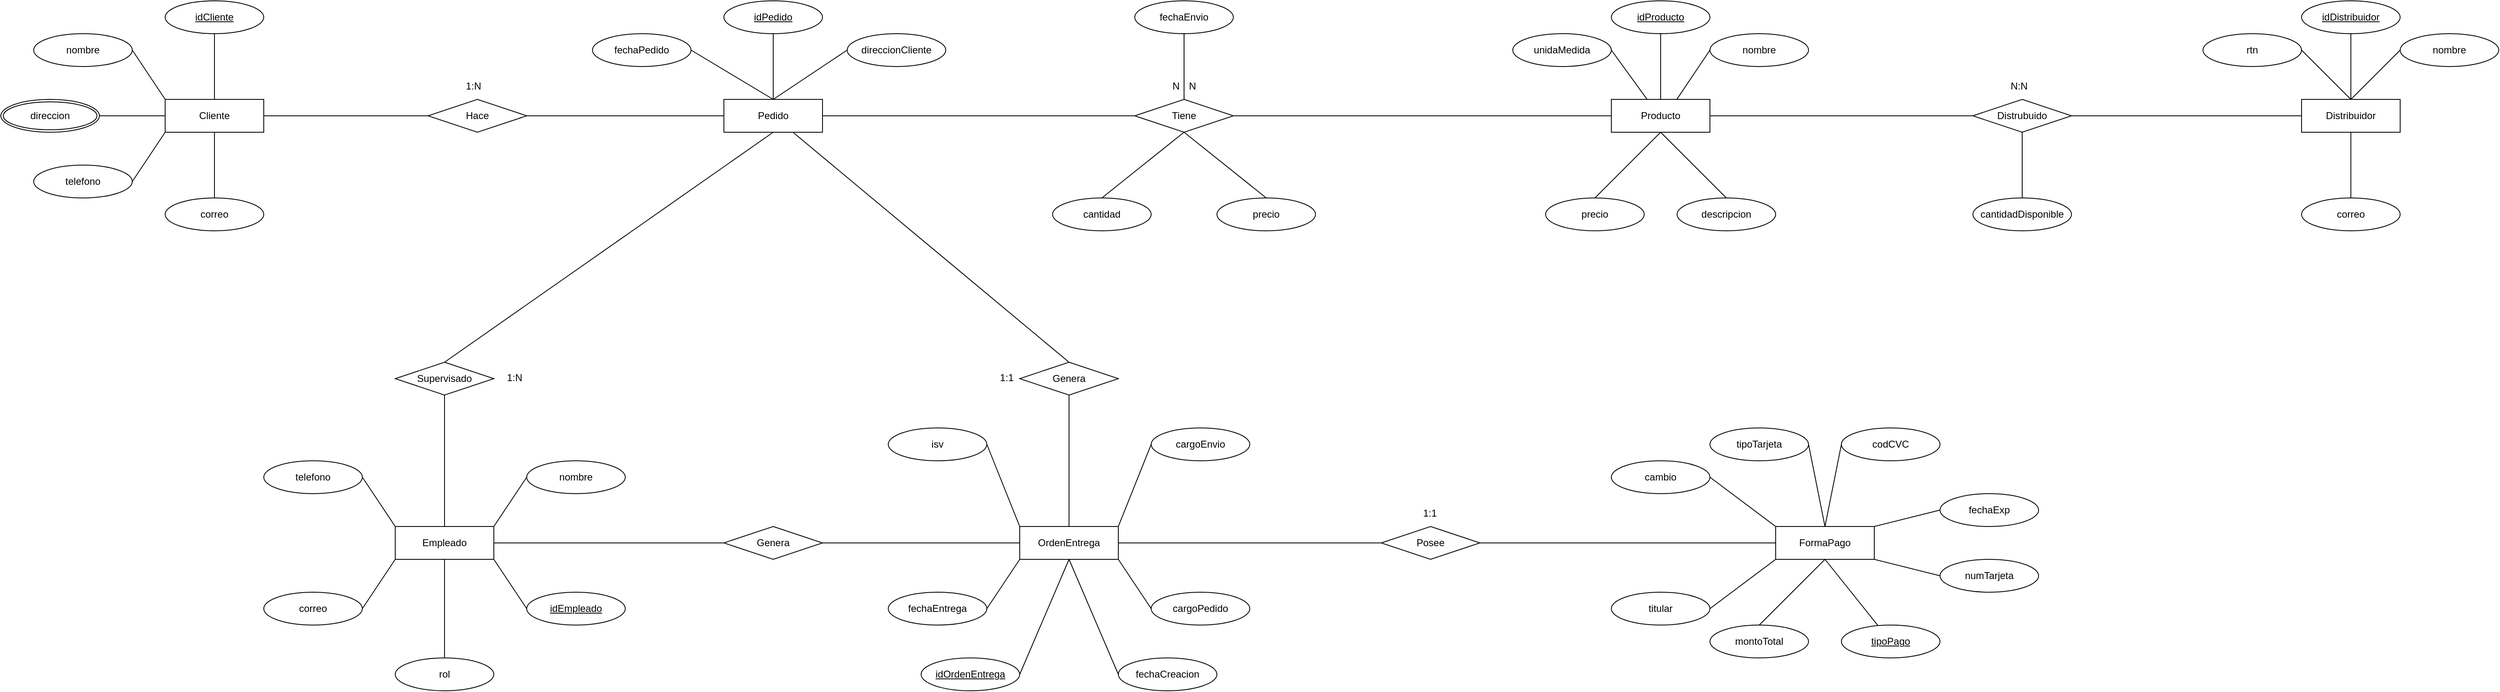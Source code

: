 <mxfile version="13.9.5" type="device"><diagram id="cCk7_auXHU_CZTxWtfFX" name="Page-1"><mxGraphModel dx="2216" dy="1000" grid="1" gridSize="10" guides="1" tooltips="1" connect="1" arrows="1" fold="1" page="1" pageScale="1" pageWidth="1600" pageHeight="900" math="0" shadow="0"><root><mxCell id="0"/><mxCell id="1" parent="0"/><mxCell id="Xc1ay_7yRxXx6vF0XpAz-1" value="Cliente" style="whiteSpace=wrap;html=1;align=center;" parent="1" vertex="1"><mxGeometry x="280" y="160" width="120" height="40" as="geometry"/></mxCell><mxCell id="Xc1ay_7yRxXx6vF0XpAz-2" value="nombre" style="ellipse;whiteSpace=wrap;html=1;align=center;" parent="1" vertex="1"><mxGeometry x="120" y="80" width="120" height="40" as="geometry"/></mxCell><mxCell id="Xc1ay_7yRxXx6vF0XpAz-3" value="idCliente" style="ellipse;whiteSpace=wrap;html=1;align=center;fontStyle=4;" parent="1" vertex="1"><mxGeometry x="280" y="40" width="120" height="40" as="geometry"/></mxCell><mxCell id="Xc1ay_7yRxXx6vF0XpAz-5" value="telefono" style="ellipse;whiteSpace=wrap;html=1;align=center;" parent="1" vertex="1"><mxGeometry x="120" y="240" width="120" height="40" as="geometry"/></mxCell><mxCell id="Xc1ay_7yRxXx6vF0XpAz-6" value="&lt;div&gt;correo&lt;/div&gt;" style="ellipse;whiteSpace=wrap;html=1;align=center;" parent="1" vertex="1"><mxGeometry x="280" y="280" width="120" height="40" as="geometry"/></mxCell><mxCell id="Xc1ay_7yRxXx6vF0XpAz-7" value="" style="endArrow=none;html=1;rounded=0;entryX=0.5;entryY=1;entryDx=0;entryDy=0;curved=1;" parent="1" source="Xc1ay_7yRxXx6vF0XpAz-1" target="Xc1ay_7yRxXx6vF0XpAz-3" edge="1"><mxGeometry relative="1" as="geometry"><mxPoint x="340" y="159" as="sourcePoint"/><mxPoint x="334" y="82" as="targetPoint"/></mxGeometry></mxCell><mxCell id="Xc1ay_7yRxXx6vF0XpAz-9" value="" style="endArrow=none;html=1;rounded=0;entryX=0;entryY=1;entryDx=0;entryDy=0;exitX=1;exitY=0.5;exitDx=0;exitDy=0;curved=1;" parent="1" source="Xc1ay_7yRxXx6vF0XpAz-5" target="Xc1ay_7yRxXx6vF0XpAz-1" edge="1"><mxGeometry relative="1" as="geometry"><mxPoint x="240" y="260" as="sourcePoint"/><mxPoint x="400" y="260" as="targetPoint"/></mxGeometry></mxCell><mxCell id="Xc1ay_7yRxXx6vF0XpAz-10" value="" style="endArrow=none;html=1;rounded=0;curved=1;" parent="1" source="Xc1ay_7yRxXx6vF0XpAz-1" target="Xc1ay_7yRxXx6vF0XpAz-6" edge="1"><mxGeometry relative="1" as="geometry"><mxPoint x="340" y="200" as="sourcePoint"/><mxPoint x="500" y="200" as="targetPoint"/></mxGeometry></mxCell><mxCell id="Xc1ay_7yRxXx6vF0XpAz-11" value="" style="endArrow=none;html=1;rounded=0;entryX=0;entryY=0;entryDx=0;entryDy=0;exitX=1;exitY=0.5;exitDx=0;exitDy=0;curved=1;" parent="1" source="Xc1ay_7yRxXx6vF0XpAz-2" target="Xc1ay_7yRxXx6vF0XpAz-1" edge="1"><mxGeometry relative="1" as="geometry"><mxPoint x="240" y="110" as="sourcePoint"/><mxPoint x="400" y="100" as="targetPoint"/></mxGeometry></mxCell><mxCell id="Xc1ay_7yRxXx6vF0XpAz-12" value="" style="endArrow=none;html=1;rounded=0;entryX=0;entryY=0.5;entryDx=0;entryDy=0;curved=1;" parent="1" target="Xc1ay_7yRxXx6vF0XpAz-1" edge="1"><mxGeometry relative="1" as="geometry"><mxPoint x="200" y="180" as="sourcePoint"/><mxPoint x="360" y="180" as="targetPoint"/></mxGeometry></mxCell><mxCell id="Xc1ay_7yRxXx6vF0XpAz-13" value="" style="endArrow=none;html=1;rounded=0;curved=1;" parent="1" source="Xc1ay_7yRxXx6vF0XpAz-1" target="Xc1ay_7yRxXx6vF0XpAz-14" edge="1"><mxGeometry relative="1" as="geometry"><mxPoint x="410" y="180" as="sourcePoint"/><mxPoint x="570" y="180" as="targetPoint"/></mxGeometry></mxCell><mxCell id="Xc1ay_7yRxXx6vF0XpAz-14" value="Hace" style="shape=rhombus;perimeter=rhombusPerimeter;whiteSpace=wrap;html=1;align=center;" parent="1" vertex="1"><mxGeometry x="600" y="160" width="120" height="40" as="geometry"/></mxCell><mxCell id="Xc1ay_7yRxXx6vF0XpAz-16" value="" style="endArrow=none;html=1;rounded=0;curved=1;" parent="1" source="Xc1ay_7yRxXx6vF0XpAz-14" target="Xc1ay_7yRxXx6vF0XpAz-17" edge="1"><mxGeometry relative="1" as="geometry"><mxPoint x="750" y="180" as="sourcePoint"/><mxPoint x="910" y="180" as="targetPoint"/></mxGeometry></mxCell><mxCell id="Xc1ay_7yRxXx6vF0XpAz-17" value="Pedido" style="whiteSpace=wrap;html=1;align=center;" parent="1" vertex="1"><mxGeometry x="960" y="160" width="120" height="40" as="geometry"/></mxCell><mxCell id="Xc1ay_7yRxXx6vF0XpAz-18" value="1:N" style="text;strokeColor=none;fillColor=none;spacingLeft=4;spacingRight=4;overflow=hidden;rotatable=0;points=[[0,0.5],[1,0.5]];portConstraint=eastwest;fontSize=12;" parent="1" vertex="1"><mxGeometry x="640" y="130" width="40" height="30" as="geometry"/></mxCell><mxCell id="Xc1ay_7yRxXx6vF0XpAz-19" value="idPedido" style="ellipse;whiteSpace=wrap;html=1;align=center;fontStyle=4;" parent="1" vertex="1"><mxGeometry x="960" y="40" width="120" height="40" as="geometry"/></mxCell><mxCell id="Xc1ay_7yRxXx6vF0XpAz-20" value="direccionCliente" style="ellipse;whiteSpace=wrap;html=1;align=center;" parent="1" vertex="1"><mxGeometry x="1110" y="80" width="120" height="40" as="geometry"/></mxCell><mxCell id="Xc1ay_7yRxXx6vF0XpAz-21" value="fechaPedido" style="ellipse;whiteSpace=wrap;html=1;align=center;" parent="1" vertex="1"><mxGeometry x="800" y="80" width="120" height="40" as="geometry"/></mxCell><mxCell id="Xc1ay_7yRxXx6vF0XpAz-22" value="direccion" style="ellipse;shape=doubleEllipse;margin=3;whiteSpace=wrap;html=1;align=center;" parent="1" vertex="1"><mxGeometry x="80" y="160" width="120" height="40" as="geometry"/></mxCell><mxCell id="Xc1ay_7yRxXx6vF0XpAz-23" value="" style="endArrow=none;html=1;rounded=0;curved=1;" parent="1" source="Xc1ay_7yRxXx6vF0XpAz-17" target="Xc1ay_7yRxXx6vF0XpAz-19" edge="1"><mxGeometry relative="1" as="geometry"><mxPoint x="860" y="80" as="sourcePoint"/><mxPoint x="1020" y="80" as="targetPoint"/></mxGeometry></mxCell><mxCell id="Xc1ay_7yRxXx6vF0XpAz-24" value="" style="endArrow=none;html=1;rounded=0;exitX=1;exitY=0.5;exitDx=0;exitDy=0;entryX=0.5;entryY=0;entryDx=0;entryDy=0;curved=1;" parent="1" source="Xc1ay_7yRxXx6vF0XpAz-21" target="Xc1ay_7yRxXx6vF0XpAz-17" edge="1"><mxGeometry relative="1" as="geometry"><mxPoint x="860" y="200" as="sourcePoint"/><mxPoint x="1020" y="200" as="targetPoint"/></mxGeometry></mxCell><mxCell id="Xc1ay_7yRxXx6vF0XpAz-25" value="" style="endArrow=none;html=1;rounded=0;entryX=0;entryY=0.5;entryDx=0;entryDy=0;exitX=0.5;exitY=0;exitDx=0;exitDy=0;curved=1;" parent="1" source="Xc1ay_7yRxXx6vF0XpAz-17" target="Xc1ay_7yRxXx6vF0XpAz-20" edge="1"><mxGeometry relative="1" as="geometry"><mxPoint x="1020" y="200" as="sourcePoint"/><mxPoint x="1180" y="200" as="targetPoint"/></mxGeometry></mxCell><mxCell id="Xc1ay_7yRxXx6vF0XpAz-26" value="" style="endArrow=none;html=1;rounded=0;entryX=0;entryY=0.5;entryDx=0;entryDy=0;curved=1;" parent="1" source="Xc1ay_7yRxXx6vF0XpAz-17" target="Xc1ay_7yRxXx6vF0XpAz-27" edge="1"><mxGeometry relative="1" as="geometry"><mxPoint x="1000" y="180" as="sourcePoint"/><mxPoint x="1160" y="180" as="targetPoint"/></mxGeometry></mxCell><mxCell id="Xc1ay_7yRxXx6vF0XpAz-27" value="Tiene" style="shape=rhombus;perimeter=rhombusPerimeter;whiteSpace=wrap;html=1;align=center;" parent="1" vertex="1"><mxGeometry x="1460" y="160" width="120" height="40" as="geometry"/></mxCell><mxCell id="Xc1ay_7yRxXx6vF0XpAz-28" value="N" style="text;strokeColor=none;fillColor=none;spacingLeft=4;spacingRight=4;overflow=hidden;rotatable=0;points=[[0,0.5],[1,0.5]];portConstraint=eastwest;fontSize=12;" parent="1" vertex="1"><mxGeometry x="1520" y="130" width="40" height="30" as="geometry"/></mxCell><mxCell id="Xc1ay_7yRxXx6vF0XpAz-29" value="" style="endArrow=none;html=1;rounded=0;curved=1;" parent="1" source="Xc1ay_7yRxXx6vF0XpAz-27" target="Xc1ay_7yRxXx6vF0XpAz-32" edge="1"><mxGeometry relative="1" as="geometry"><mxPoint x="1570" y="210" as="sourcePoint"/><mxPoint x="1710" y="170" as="targetPoint"/></mxGeometry></mxCell><mxCell id="Xc1ay_7yRxXx6vF0XpAz-30" value="&lt;div&gt;cantidad&lt;/div&gt;" style="ellipse;whiteSpace=wrap;html=1;align=center;" parent="1" vertex="1"><mxGeometry x="1360" y="280" width="120" height="40" as="geometry"/></mxCell><mxCell id="Xc1ay_7yRxXx6vF0XpAz-31" value="" style="endArrow=none;html=1;rounded=0;exitX=0.5;exitY=0;exitDx=0;exitDy=0;curved=1;" parent="1" source="Xc1ay_7yRxXx6vF0XpAz-30" edge="1"><mxGeometry relative="1" as="geometry"><mxPoint x="1360" y="200" as="sourcePoint"/><mxPoint x="1520" y="200" as="targetPoint"/></mxGeometry></mxCell><mxCell id="Xc1ay_7yRxXx6vF0XpAz-32" value="Producto" style="whiteSpace=wrap;html=1;align=center;" parent="1" vertex="1"><mxGeometry x="2040" y="160" width="120" height="40" as="geometry"/></mxCell><mxCell id="Xc1ay_7yRxXx6vF0XpAz-33" value="nombre" style="ellipse;whiteSpace=wrap;html=1;align=center;" parent="1" vertex="1"><mxGeometry x="2160" y="80" width="120" height="40" as="geometry"/></mxCell><mxCell id="Xc1ay_7yRxXx6vF0XpAz-34" value="idProducto" style="ellipse;whiteSpace=wrap;html=1;align=center;fontStyle=4;" parent="1" vertex="1"><mxGeometry x="2040" y="40" width="120" height="40" as="geometry"/></mxCell><mxCell id="Xc1ay_7yRxXx6vF0XpAz-35" value="unidaMedida" style="ellipse;whiteSpace=wrap;html=1;align=center;" parent="1" vertex="1"><mxGeometry x="1920" y="80" width="120" height="40" as="geometry"/></mxCell><mxCell id="Xc1ay_7yRxXx6vF0XpAz-37" value="descripcion" style="ellipse;whiteSpace=wrap;html=1;align=center;" parent="1" vertex="1"><mxGeometry x="2120" y="280" width="120" height="40" as="geometry"/></mxCell><mxCell id="Xc1ay_7yRxXx6vF0XpAz-38" value="precio" style="ellipse;whiteSpace=wrap;html=1;align=center;" parent="1" vertex="1"><mxGeometry x="1960" y="280" width="120" height="40" as="geometry"/></mxCell><mxCell id="Xc1ay_7yRxXx6vF0XpAz-40" value="" style="endArrow=none;html=1;rounded=0;entryX=0.364;entryY=0.004;entryDx=0;entryDy=0;entryPerimeter=0;exitX=1;exitY=0.5;exitDx=0;exitDy=0;curved=1;" parent="1" source="Xc1ay_7yRxXx6vF0XpAz-35" target="Xc1ay_7yRxXx6vF0XpAz-32" edge="1"><mxGeometry relative="1" as="geometry"><mxPoint x="2000" y="100" as="sourcePoint"/><mxPoint x="2160" y="100" as="targetPoint"/></mxGeometry></mxCell><mxCell id="Xc1ay_7yRxXx6vF0XpAz-41" value="" style="endArrow=none;html=1;rounded=0;entryX=0;entryY=0.5;entryDx=0;entryDy=0;exitX=0.663;exitY=0.004;exitDx=0;exitDy=0;exitPerimeter=0;curved=1;" parent="1" source="Xc1ay_7yRxXx6vF0XpAz-32" target="Xc1ay_7yRxXx6vF0XpAz-33" edge="1"><mxGeometry relative="1" as="geometry"><mxPoint x="2040" y="100" as="sourcePoint"/><mxPoint x="2200" y="100" as="targetPoint"/></mxGeometry></mxCell><mxCell id="Xc1ay_7yRxXx6vF0XpAz-42" value="" style="endArrow=none;html=1;rounded=0;exitX=0.5;exitY=0;exitDx=0;exitDy=0;entryX=0.5;entryY=1;entryDx=0;entryDy=0;curved=1;" parent="1" source="Xc1ay_7yRxXx6vF0XpAz-32" target="Xc1ay_7yRxXx6vF0XpAz-34" edge="1"><mxGeometry relative="1" as="geometry"><mxPoint x="1950" y="80" as="sourcePoint"/><mxPoint x="2110" y="80" as="targetPoint"/></mxGeometry></mxCell><mxCell id="Xc1ay_7yRxXx6vF0XpAz-43" value="" style="endArrow=none;html=1;rounded=0;entryX=0.5;entryY=1;entryDx=0;entryDy=0;exitX=0.5;exitY=0;exitDx=0;exitDy=0;curved=1;" parent="1" source="Xc1ay_7yRxXx6vF0XpAz-38" target="Xc1ay_7yRxXx6vF0XpAz-32" edge="1"><mxGeometry relative="1" as="geometry"><mxPoint x="2020" y="280" as="sourcePoint"/><mxPoint x="2180" y="280" as="targetPoint"/></mxGeometry></mxCell><mxCell id="Xc1ay_7yRxXx6vF0XpAz-44" value="" style="endArrow=none;html=1;rounded=0;entryX=0.5;entryY=0;entryDx=0;entryDy=0;curved=1;" parent="1" target="Xc1ay_7yRxXx6vF0XpAz-37" edge="1"><mxGeometry relative="1" as="geometry"><mxPoint x="2100" y="200" as="sourcePoint"/><mxPoint x="2260" y="200" as="targetPoint"/></mxGeometry></mxCell><mxCell id="Xc1ay_7yRxXx6vF0XpAz-45" value="" style="endArrow=none;html=1;rounded=0;curved=1;" parent="1" source="Xc1ay_7yRxXx6vF0XpAz-32" target="Xc1ay_7yRxXx6vF0XpAz-47" edge="1"><mxGeometry relative="1" as="geometry"><mxPoint x="2180" y="170.21" as="sourcePoint"/><mxPoint x="2350" y="170" as="targetPoint"/></mxGeometry></mxCell><mxCell id="Xc1ay_7yRxXx6vF0XpAz-47" value="Distrubuido" style="shape=rhombus;perimeter=rhombusPerimeter;whiteSpace=wrap;html=1;align=center;" parent="1" vertex="1"><mxGeometry x="2480" y="160" width="120" height="40" as="geometry"/></mxCell><mxCell id="Xc1ay_7yRxXx6vF0XpAz-48" value="" style="endArrow=none;html=1;rounded=0;curved=1;" parent="1" source="Xc1ay_7yRxXx6vF0XpAz-47" target="Xc1ay_7yRxXx6vF0XpAz-49" edge="1"><mxGeometry relative="1" as="geometry"><mxPoint x="2600" y="170" as="sourcePoint"/><mxPoint x="2760" y="170" as="targetPoint"/></mxGeometry></mxCell><mxCell id="Xc1ay_7yRxXx6vF0XpAz-49" value="Distribuidor" style="whiteSpace=wrap;html=1;align=center;" parent="1" vertex="1"><mxGeometry x="2880" y="160" width="120" height="40" as="geometry"/></mxCell><mxCell id="Xc1ay_7yRxXx6vF0XpAz-51" value="cantidadDisponible" style="ellipse;whiteSpace=wrap;html=1;align=center;" parent="1" vertex="1"><mxGeometry x="2480" y="280" width="120" height="40" as="geometry"/></mxCell><mxCell id="Xc1ay_7yRxXx6vF0XpAz-52" value="" style="endArrow=none;html=1;rounded=0;curved=1;" parent="1" source="Xc1ay_7yRxXx6vF0XpAz-51" target="Xc1ay_7yRxXx6vF0XpAz-47" edge="1"><mxGeometry relative="1" as="geometry"><mxPoint x="2500" y="110" as="sourcePoint"/><mxPoint x="2660" y="110" as="targetPoint"/></mxGeometry></mxCell><mxCell id="Xc1ay_7yRxXx6vF0XpAz-53" value="N:N" style="text;strokeColor=none;fillColor=none;spacingLeft=4;spacingRight=4;overflow=hidden;rotatable=0;points=[[0,0.5],[1,0.5]];portConstraint=eastwest;fontSize=12;" parent="1" vertex="1"><mxGeometry x="2520" y="130" width="40" height="30" as="geometry"/></mxCell><mxCell id="Xc1ay_7yRxXx6vF0XpAz-54" value="idDistribuidor" style="ellipse;whiteSpace=wrap;html=1;align=center;fontStyle=4;" parent="1" vertex="1"><mxGeometry x="2880" y="40" width="120" height="40" as="geometry"/></mxCell><mxCell id="Xc1ay_7yRxXx6vF0XpAz-55" value="rtn" style="ellipse;whiteSpace=wrap;html=1;align=center;" parent="1" vertex="1"><mxGeometry x="2760" y="80" width="120" height="40" as="geometry"/></mxCell><mxCell id="Xc1ay_7yRxXx6vF0XpAz-56" value="nombre" style="ellipse;whiteSpace=wrap;html=1;align=center;" parent="1" vertex="1"><mxGeometry x="3000" y="80" width="120" height="40" as="geometry"/></mxCell><mxCell id="Xc1ay_7yRxXx6vF0XpAz-57" value="&lt;div&gt;correo&lt;/div&gt;" style="ellipse;whiteSpace=wrap;html=1;align=center;" parent="1" vertex="1"><mxGeometry x="2880" y="280" width="120" height="40" as="geometry"/></mxCell><mxCell id="Xc1ay_7yRxXx6vF0XpAz-59" value="" style="endArrow=none;html=1;rounded=0;entryX=0.5;entryY=1;entryDx=0;entryDy=0;exitX=0.5;exitY=0;exitDx=0;exitDy=0;curved=1;" parent="1" source="Xc1ay_7yRxXx6vF0XpAz-49" target="Xc1ay_7yRxXx6vF0XpAz-54" edge="1"><mxGeometry relative="1" as="geometry"><mxPoint x="2850" y="140" as="sourcePoint"/><mxPoint x="3010" y="140" as="targetPoint"/></mxGeometry></mxCell><mxCell id="Xc1ay_7yRxXx6vF0XpAz-60" value="" style="endArrow=none;html=1;rounded=0;entryX=0.5;entryY=0;entryDx=0;entryDy=0;exitX=1;exitY=0.5;exitDx=0;exitDy=0;curved=1;" parent="1" source="Xc1ay_7yRxXx6vF0XpAz-55" target="Xc1ay_7yRxXx6vF0XpAz-49" edge="1"><mxGeometry relative="1" as="geometry"><mxPoint x="2880" y="100" as="sourcePoint"/><mxPoint x="3040" y="100" as="targetPoint"/></mxGeometry></mxCell><mxCell id="Xc1ay_7yRxXx6vF0XpAz-61" value="" style="endArrow=none;html=1;rounded=0;exitX=0.5;exitY=0;exitDx=0;exitDy=0;entryX=0;entryY=0.5;entryDx=0;entryDy=0;curved=1;" parent="1" source="Xc1ay_7yRxXx6vF0XpAz-49" target="Xc1ay_7yRxXx6vF0XpAz-56" edge="1"><mxGeometry relative="1" as="geometry"><mxPoint x="2840" y="100" as="sourcePoint"/><mxPoint x="3000" y="100" as="targetPoint"/></mxGeometry></mxCell><mxCell id="Xc1ay_7yRxXx6vF0XpAz-62" value="" style="endArrow=none;html=1;rounded=0;entryX=0.5;entryY=1;entryDx=0;entryDy=0;exitX=0.5;exitY=0;exitDx=0;exitDy=0;curved=1;" parent="1" source="Xc1ay_7yRxXx6vF0XpAz-57" target="Xc1ay_7yRxXx6vF0XpAz-49" edge="1"><mxGeometry relative="1" as="geometry"><mxPoint x="2860" y="280" as="sourcePoint"/><mxPoint x="3020" y="280" as="targetPoint"/></mxGeometry></mxCell><mxCell id="Xc1ay_7yRxXx6vF0XpAz-69" value="Empleado" style="whiteSpace=wrap;html=1;align=center;" parent="1" vertex="1"><mxGeometry x="560" y="680" width="120" height="40" as="geometry"/></mxCell><mxCell id="Xc1ay_7yRxXx6vF0XpAz-70" value="nombre" style="ellipse;whiteSpace=wrap;html=1;align=center;" parent="1" vertex="1"><mxGeometry x="720" y="600" width="120" height="40" as="geometry"/></mxCell><mxCell id="Xc1ay_7yRxXx6vF0XpAz-71" value="idEmpleado" style="ellipse;whiteSpace=wrap;html=1;align=center;fontStyle=4;" parent="1" vertex="1"><mxGeometry x="720" y="760" width="120" height="40" as="geometry"/></mxCell><mxCell id="Xc1ay_7yRxXx6vF0XpAz-72" value="telefono" style="ellipse;whiteSpace=wrap;html=1;align=center;" parent="1" vertex="1"><mxGeometry x="400" y="600" width="120" height="40" as="geometry"/></mxCell><mxCell id="Xc1ay_7yRxXx6vF0XpAz-73" value="&lt;div&gt;correo&lt;/div&gt;" style="ellipse;whiteSpace=wrap;html=1;align=center;" parent="1" vertex="1"><mxGeometry x="400" y="760" width="120" height="40" as="geometry"/></mxCell><mxCell id="Xc1ay_7yRxXx6vF0XpAz-76" value="fechaEnvio" style="ellipse;whiteSpace=wrap;html=1;align=center;" parent="1" vertex="1"><mxGeometry x="1460" y="40" width="120" height="40" as="geometry"/></mxCell><mxCell id="Xc1ay_7yRxXx6vF0XpAz-78" value="" style="endArrow=none;html=1;rounded=0;exitX=0.5;exitY=0;exitDx=0;exitDy=0;entryX=0.5;entryY=1;entryDx=0;entryDy=0;curved=1;" parent="1" source="Xc1ay_7yRxXx6vF0XpAz-27" target="Xc1ay_7yRxXx6vF0XpAz-76" edge="1"><mxGeometry relative="1" as="geometry"><mxPoint x="1600" y="65" as="sourcePoint"/><mxPoint x="1800" y="65" as="targetPoint"/></mxGeometry></mxCell><mxCell id="Xc1ay_7yRxXx6vF0XpAz-84" value="" style="endArrow=none;html=1;rounded=0;exitX=1;exitY=0.5;exitDx=0;exitDy=0;entryX=0;entryY=0;entryDx=0;entryDy=0;curved=1;" parent="1" source="Xc1ay_7yRxXx6vF0XpAz-72" target="Xc1ay_7yRxXx6vF0XpAz-69" edge="1"><mxGeometry relative="1" as="geometry"><mxPoint x="470" y="730" as="sourcePoint"/><mxPoint x="630" y="730" as="targetPoint"/></mxGeometry></mxCell><mxCell id="Xc1ay_7yRxXx6vF0XpAz-85" value="" style="endArrow=none;html=1;rounded=0;entryX=0;entryY=1;entryDx=0;entryDy=0;exitX=1;exitY=0.5;exitDx=0;exitDy=0;curved=1;" parent="1" source="Xc1ay_7yRxXx6vF0XpAz-73" target="Xc1ay_7yRxXx6vF0XpAz-69" edge="1"><mxGeometry relative="1" as="geometry"><mxPoint x="500" y="760" as="sourcePoint"/><mxPoint x="660" y="760" as="targetPoint"/></mxGeometry></mxCell><mxCell id="Xc1ay_7yRxXx6vF0XpAz-86" value="" style="endArrow=none;html=1;rounded=0;exitX=1;exitY=1;exitDx=0;exitDy=0;entryX=0;entryY=0.5;entryDx=0;entryDy=0;curved=1;" parent="1" source="Xc1ay_7yRxXx6vF0XpAz-69" target="Xc1ay_7yRxXx6vF0XpAz-71" edge="1"><mxGeometry relative="1" as="geometry"><mxPoint x="600" y="770" as="sourcePoint"/><mxPoint x="760" y="770" as="targetPoint"/></mxGeometry></mxCell><mxCell id="Xc1ay_7yRxXx6vF0XpAz-88" value="" style="endArrow=none;html=1;rounded=0;entryX=0;entryY=0.5;entryDx=0;entryDy=0;exitX=1;exitY=0;exitDx=0;exitDy=0;curved=1;" parent="1" source="Xc1ay_7yRxXx6vF0XpAz-69" target="Xc1ay_7yRxXx6vF0XpAz-70" edge="1"><mxGeometry relative="1" as="geometry"><mxPoint x="680" y="680" as="sourcePoint"/><mxPoint x="840" y="680" as="targetPoint"/></mxGeometry></mxCell><mxCell id="GpEKOkZ7wer3zeVSZ71q-1" value="precio" style="ellipse;whiteSpace=wrap;html=1;align=center;" parent="1" vertex="1"><mxGeometry x="1560" y="280" width="120" height="40" as="geometry"/></mxCell><mxCell id="GpEKOkZ7wer3zeVSZ71q-2" value="" style="endArrow=none;html=1;rounded=0;entryX=0.5;entryY=0;entryDx=0;entryDy=0;curved=1;" parent="1" target="GpEKOkZ7wer3zeVSZ71q-1" edge="1"><mxGeometry relative="1" as="geometry"><mxPoint x="1520" y="200" as="sourcePoint"/><mxPoint x="1680" y="200" as="targetPoint"/></mxGeometry></mxCell><mxCell id="-bIWdMpBVQGjIKiIp2WV-4" value="N" style="text;strokeColor=none;fillColor=none;spacingLeft=4;spacingRight=4;overflow=hidden;rotatable=0;points=[[0,0.5],[1,0.5]];portConstraint=eastwest;fontSize=12;" parent="1" vertex="1"><mxGeometry x="1500" y="130" width="40" height="30" as="geometry"/></mxCell><mxCell id="-bIWdMpBVQGjIKiIp2WV-14" value="cargoPedido" style="ellipse;whiteSpace=wrap;html=1;align=center;" parent="1" vertex="1"><mxGeometry x="1480" y="760" width="120" height="40" as="geometry"/></mxCell><mxCell id="-bIWdMpBVQGjIKiIp2WV-15" value="" style="endArrow=none;html=1;rounded=0;exitX=0.5;exitY=1;exitDx=0;exitDy=0;entryX=0.5;entryY=0;entryDx=0;entryDy=0;curved=1;" parent="1" source="Xc1ay_7yRxXx6vF0XpAz-17" target="-bIWdMpBVQGjIKiIp2WV-17" edge="1"><mxGeometry relative="1" as="geometry"><mxPoint x="870" y="270" as="sourcePoint"/><mxPoint x="670" y="470" as="targetPoint"/></mxGeometry></mxCell><mxCell id="-bIWdMpBVQGjIKiIp2WV-16" value="cargoEnvio" style="ellipse;whiteSpace=wrap;html=1;align=center;" parent="1" vertex="1"><mxGeometry x="1480" y="560" width="120" height="40" as="geometry"/></mxCell><mxCell id="-bIWdMpBVQGjIKiIp2WV-17" value="Supervisado" style="shape=rhombus;perimeter=rhombusPerimeter;whiteSpace=wrap;html=1;align=center;" parent="1" vertex="1"><mxGeometry x="560" y="480" width="120" height="40" as="geometry"/></mxCell><mxCell id="-bIWdMpBVQGjIKiIp2WV-18" value="" style="endArrow=none;html=1;rounded=0;exitX=0.5;exitY=1;exitDx=0;exitDy=0;curved=1;" parent="1" source="-bIWdMpBVQGjIKiIp2WV-17" target="Xc1ay_7yRxXx6vF0XpAz-69" edge="1"><mxGeometry relative="1" as="geometry"><mxPoint x="560" y="610" as="sourcePoint"/><mxPoint x="720" y="610" as="targetPoint"/></mxGeometry></mxCell><mxCell id="-bIWdMpBVQGjIKiIp2WV-20" value="rol" style="ellipse;whiteSpace=wrap;html=1;align=center;" parent="1" vertex="1"><mxGeometry x="560" y="840" width="120" height="40" as="geometry"/></mxCell><mxCell id="-bIWdMpBVQGjIKiIp2WV-21" value="" style="endArrow=none;html=1;rounded=0;entryX=0.5;entryY=1;entryDx=0;entryDy=0;exitX=0.5;exitY=0;exitDx=0;exitDy=0;curved=1;" parent="1" source="-bIWdMpBVQGjIKiIp2WV-20" target="Xc1ay_7yRxXx6vF0XpAz-69" edge="1"><mxGeometry relative="1" as="geometry"><mxPoint x="620" y="840" as="sourcePoint"/><mxPoint x="700" y="750" as="targetPoint"/></mxGeometry></mxCell><mxCell id="-bIWdMpBVQGjIKiIp2WV-22" value="Genera" style="shape=rhombus;perimeter=rhombusPerimeter;whiteSpace=wrap;html=1;align=center;" parent="1" vertex="1"><mxGeometry x="1320" y="480" width="120" height="40" as="geometry"/></mxCell><mxCell id="-bIWdMpBVQGjIKiIp2WV-23" value="" style="endArrow=none;html=1;rounded=0;exitX=0.5;exitY=0;exitDx=0;exitDy=0;curved=1;" parent="1" source="-bIWdMpBVQGjIKiIp2WV-22" target="Xc1ay_7yRxXx6vF0XpAz-17" edge="1"><mxGeometry relative="1" as="geometry"><mxPoint x="1020" y="200" as="sourcePoint"/><mxPoint x="1150" y="340" as="targetPoint"/></mxGeometry></mxCell><mxCell id="-bIWdMpBVQGjIKiIp2WV-24" value="OrdenEntrega" style="whiteSpace=wrap;html=1;align=center;" parent="1" vertex="1"><mxGeometry x="1320" y="680" width="120" height="40" as="geometry"/></mxCell><mxCell id="-bIWdMpBVQGjIKiIp2WV-25" value="" style="endArrow=none;html=1;rounded=0;exitX=0.5;exitY=1;exitDx=0;exitDy=0;curved=1;" parent="1" source="-bIWdMpBVQGjIKiIp2WV-22" target="-bIWdMpBVQGjIKiIp2WV-24" edge="1"><mxGeometry relative="1" as="geometry"><mxPoint x="1270" y="590" as="sourcePoint"/><mxPoint x="1430" y="590" as="targetPoint"/></mxGeometry></mxCell><mxCell id="-bIWdMpBVQGjIKiIp2WV-28" value="fechaEntrega" style="ellipse;whiteSpace=wrap;html=1;align=center;" parent="1" vertex="1"><mxGeometry x="1160" y="760" width="120" height="40" as="geometry"/></mxCell><mxCell id="-bIWdMpBVQGjIKiIp2WV-30" value="" style="endArrow=none;html=1;rounded=0;entryX=0;entryY=1;entryDx=0;entryDy=0;exitX=1;exitY=0.5;exitDx=0;exitDy=0;curved=1;" parent="1" source="-bIWdMpBVQGjIKiIp2WV-28" target="-bIWdMpBVQGjIKiIp2WV-24" edge="1"><mxGeometry relative="1" as="geometry"><mxPoint x="1140" y="740" as="sourcePoint"/><mxPoint x="1300" y="740" as="targetPoint"/></mxGeometry></mxCell><mxCell id="-bIWdMpBVQGjIKiIp2WV-31" value="" style="endArrow=none;html=1;rounded=0;exitX=0.5;exitY=1;exitDx=0;exitDy=0;curved=1;entryX=1;entryY=0.5;entryDx=0;entryDy=0;" parent="1" source="-bIWdMpBVQGjIKiIp2WV-24" target="-bIWdMpBVQGjIKiIp2WV-76" edge="1"><mxGeometry relative="1" as="geometry"><mxPoint x="1360" y="820" as="sourcePoint"/><mxPoint x="1480" y="780" as="targetPoint"/></mxGeometry></mxCell><mxCell id="-bIWdMpBVQGjIKiIp2WV-42" value="isv" style="ellipse;whiteSpace=wrap;html=1;align=center;" parent="1" vertex="1"><mxGeometry x="1160" y="560" width="120" height="40" as="geometry"/></mxCell><mxCell id="-bIWdMpBVQGjIKiIp2WV-43" value="" style="endArrow=none;html=1;rounded=0;entryX=1;entryY=1;entryDx=0;entryDy=0;exitX=0;exitY=0.5;exitDx=0;exitDy=0;curved=1;" parent="1" source="-bIWdMpBVQGjIKiIp2WV-14" target="-bIWdMpBVQGjIKiIp2WV-24" edge="1"><mxGeometry relative="1" as="geometry"><mxPoint x="1580" y="570" as="sourcePoint"/><mxPoint x="1740" y="520" as="targetPoint"/></mxGeometry></mxCell><mxCell id="-bIWdMpBVQGjIKiIp2WV-44" value="" style="endArrow=none;html=1;rounded=0;entryX=1;entryY=0.5;entryDx=0;entryDy=0;exitX=0;exitY=0;exitDx=0;exitDy=0;curved=1;" parent="1" source="-bIWdMpBVQGjIKiIp2WV-24" target="-bIWdMpBVQGjIKiIp2WV-42" edge="1"><mxGeometry relative="1" as="geometry"><mxPoint x="1800" y="520" as="sourcePoint"/><mxPoint x="1960" y="480" as="targetPoint"/></mxGeometry></mxCell><mxCell id="-bIWdMpBVQGjIKiIp2WV-45" value="" style="endArrow=none;html=1;rounded=0;exitX=1;exitY=0;exitDx=0;exitDy=0;entryX=0;entryY=0.5;entryDx=0;entryDy=0;curved=1;" parent="1" source="-bIWdMpBVQGjIKiIp2WV-24" target="-bIWdMpBVQGjIKiIp2WV-16" edge="1"><mxGeometry relative="1" as="geometry"><mxPoint x="1800" y="500" as="sourcePoint"/><mxPoint x="2000" y="518.57" as="targetPoint"/></mxGeometry></mxCell><mxCell id="-bIWdMpBVQGjIKiIp2WV-63" value="Genera" style="shape=rhombus;perimeter=rhombusPerimeter;whiteSpace=wrap;html=1;align=center;" parent="1" vertex="1"><mxGeometry x="960" y="680" width="120" height="40" as="geometry"/></mxCell><mxCell id="-bIWdMpBVQGjIKiIp2WV-64" value="" style="endArrow=none;html=1;rounded=0;entryX=0;entryY=0.5;entryDx=0;entryDy=0;curved=1;" parent="1" source="Xc1ay_7yRxXx6vF0XpAz-69" target="-bIWdMpBVQGjIKiIp2WV-63" edge="1"><mxGeometry relative="1" as="geometry"><mxPoint x="680" y="700" as="sourcePoint"/><mxPoint x="840" y="700" as="targetPoint"/></mxGeometry></mxCell><mxCell id="-bIWdMpBVQGjIKiIp2WV-65" value="" style="endArrow=none;html=1;rounded=0;curved=1;" parent="1" source="-bIWdMpBVQGjIKiIp2WV-63" target="-bIWdMpBVQGjIKiIp2WV-24" edge="1"><mxGeometry relative="1" as="geometry"><mxPoint x="1080" y="699.29" as="sourcePoint"/><mxPoint x="1220" y="730" as="targetPoint"/></mxGeometry></mxCell><mxCell id="-bIWdMpBVQGjIKiIp2WV-71" value="Posee" style="shape=rhombus;perimeter=rhombusPerimeter;whiteSpace=wrap;html=1;align=center;" parent="1" vertex="1"><mxGeometry x="1760" y="680" width="120" height="40" as="geometry"/></mxCell><mxCell id="-bIWdMpBVQGjIKiIp2WV-73" value="&lt;div&gt;FormaPago&lt;/div&gt;" style="whiteSpace=wrap;html=1;align=center;" parent="1" vertex="1"><mxGeometry x="2240" y="680" width="120" height="40" as="geometry"/></mxCell><mxCell id="-bIWdMpBVQGjIKiIp2WV-76" value="idOrdenEntrega" style="ellipse;whiteSpace=wrap;html=1;align=center;fontStyle=4;" parent="1" vertex="1"><mxGeometry x="1200" y="840" width="120" height="40" as="geometry"/></mxCell><mxCell id="-bIWdMpBVQGjIKiIp2WV-77" value="tipoPago" style="ellipse;whiteSpace=wrap;html=1;align=center;fontStyle=4;" parent="1" vertex="1"><mxGeometry x="2320" y="800" width="120" height="40" as="geometry"/></mxCell><mxCell id="-bIWdMpBVQGjIKiIp2WV-78" value="" style="endArrow=none;html=1;rounded=0;exitX=0.5;exitY=1;exitDx=0;exitDy=0;curved=1;" parent="1" source="-bIWdMpBVQGjIKiIp2WV-73" target="-bIWdMpBVQGjIKiIp2WV-77" edge="1"><mxGeometry relative="1" as="geometry"><mxPoint x="2260" y="770" as="sourcePoint"/><mxPoint x="2420" y="770" as="targetPoint"/></mxGeometry></mxCell><mxCell id="-bIWdMpBVQGjIKiIp2WV-79" value="numTarjeta" style="ellipse;whiteSpace=wrap;html=1;align=center;" parent="1" vertex="1"><mxGeometry x="2440" y="720" width="120" height="40" as="geometry"/></mxCell><mxCell id="-bIWdMpBVQGjIKiIp2WV-80" value="" style="endArrow=none;html=1;rounded=0;exitX=1;exitY=1;exitDx=0;exitDy=0;entryX=0;entryY=0.5;entryDx=0;entryDy=0;curved=1;" parent="1" source="-bIWdMpBVQGjIKiIp2WV-73" target="-bIWdMpBVQGjIKiIp2WV-79" edge="1"><mxGeometry relative="1" as="geometry"><mxPoint x="1960" y="820" as="sourcePoint"/><mxPoint x="2120" y="820" as="targetPoint"/></mxGeometry></mxCell><mxCell id="-bIWdMpBVQGjIKiIp2WV-81" value="fechaCreacion" style="ellipse;whiteSpace=wrap;html=1;align=center;" parent="1" vertex="1"><mxGeometry x="1440" y="840" width="120" height="40" as="geometry"/></mxCell><mxCell id="-bIWdMpBVQGjIKiIp2WV-82" value="" style="endArrow=none;html=1;rounded=0;exitX=0.5;exitY=1;exitDx=0;exitDy=0;entryX=0;entryY=0.5;entryDx=0;entryDy=0;curved=1;" parent="1" source="-bIWdMpBVQGjIKiIp2WV-24" target="-bIWdMpBVQGjIKiIp2WV-81" edge="1"><mxGeometry relative="1" as="geometry"><mxPoint x="1590" y="840" as="sourcePoint"/><mxPoint x="1750" y="840" as="targetPoint"/></mxGeometry></mxCell><mxCell id="-bIWdMpBVQGjIKiIp2WV-83" value="codCVC" style="ellipse;whiteSpace=wrap;html=1;align=center;" parent="1" vertex="1"><mxGeometry x="2320" y="560" width="120" height="40" as="geometry"/></mxCell><mxCell id="-bIWdMpBVQGjIKiIp2WV-84" value="fechaExp" style="ellipse;whiteSpace=wrap;html=1;align=center;" parent="1" vertex="1"><mxGeometry x="2440" y="640" width="120" height="40" as="geometry"/></mxCell><mxCell id="-bIWdMpBVQGjIKiIp2WV-85" value="titular" style="ellipse;whiteSpace=wrap;html=1;align=center;" parent="1" vertex="1"><mxGeometry x="2040" y="760" width="120" height="40" as="geometry"/></mxCell><mxCell id="-bIWdMpBVQGjIKiIp2WV-86" value="tipoTarjeta" style="ellipse;whiteSpace=wrap;html=1;align=center;" parent="1" vertex="1"><mxGeometry x="2160" y="560" width="120" height="40" as="geometry"/></mxCell><mxCell id="-bIWdMpBVQGjIKiIp2WV-87" value="montoTotal" style="ellipse;whiteSpace=wrap;html=1;align=center;" parent="1" vertex="1"><mxGeometry x="2160" y="800" width="120" height="40" as="geometry"/></mxCell><mxCell id="-bIWdMpBVQGjIKiIp2WV-88" value="cambio" style="ellipse;whiteSpace=wrap;html=1;align=center;" parent="1" vertex="1"><mxGeometry x="2040" y="600" width="120" height="40" as="geometry"/></mxCell><mxCell id="-bIWdMpBVQGjIKiIp2WV-89" style="edgeStyle=orthogonalEdgeStyle;rounded=0;orthogonalLoop=1;jettySize=auto;html=1;exitX=0.5;exitY=1;exitDx=0;exitDy=0;curved=1;" parent="1" source="-bIWdMpBVQGjIKiIp2WV-85" target="-bIWdMpBVQGjIKiIp2WV-85" edge="1"><mxGeometry relative="1" as="geometry"/></mxCell><mxCell id="-bIWdMpBVQGjIKiIp2WV-90" value="" style="endArrow=none;html=1;rounded=0;exitX=0.5;exitY=0;exitDx=0;exitDy=0;entryX=0.5;entryY=1;entryDx=0;entryDy=0;curved=1;" parent="1" source="-bIWdMpBVQGjIKiIp2WV-87" target="-bIWdMpBVQGjIKiIp2WV-73" edge="1"><mxGeometry relative="1" as="geometry"><mxPoint x="2150" y="890" as="sourcePoint"/><mxPoint x="2310" y="890" as="targetPoint"/></mxGeometry></mxCell><mxCell id="-bIWdMpBVQGjIKiIp2WV-91" value="" style="endArrow=none;html=1;rounded=0;exitX=1;exitY=0.5;exitDx=0;exitDy=0;entryX=0;entryY=1;entryDx=0;entryDy=0;curved=1;" parent="1" source="-bIWdMpBVQGjIKiIp2WV-85" target="-bIWdMpBVQGjIKiIp2WV-73" edge="1"><mxGeometry relative="1" as="geometry"><mxPoint x="2090" y="800" as="sourcePoint"/><mxPoint x="2250" y="800" as="targetPoint"/></mxGeometry></mxCell><mxCell id="-bIWdMpBVQGjIKiIp2WV-92" value="" style="endArrow=none;html=1;rounded=0;exitX=1;exitY=0;exitDx=0;exitDy=0;entryX=0;entryY=0.5;entryDx=0;entryDy=0;curved=1;" parent="1" source="-bIWdMpBVQGjIKiIp2WV-73" target="-bIWdMpBVQGjIKiIp2WV-84" edge="1"><mxGeometry relative="1" as="geometry"><mxPoint x="2490" y="820" as="sourcePoint"/><mxPoint x="2650" y="820" as="targetPoint"/></mxGeometry></mxCell><mxCell id="-bIWdMpBVQGjIKiIp2WV-93" value="" style="endArrow=none;html=1;rounded=0;exitX=1;exitY=0.5;exitDx=0;exitDy=0;entryX=0;entryY=0;entryDx=0;entryDy=0;curved=1;" parent="1" source="-bIWdMpBVQGjIKiIp2WV-88" target="-bIWdMpBVQGjIKiIp2WV-73" edge="1"><mxGeometry relative="1" as="geometry"><mxPoint x="2070" y="810" as="sourcePoint"/><mxPoint x="2230" y="810" as="targetPoint"/></mxGeometry></mxCell><mxCell id="-bIWdMpBVQGjIKiIp2WV-94" value="" style="endArrow=none;html=1;rounded=0;exitX=1;exitY=0.5;exitDx=0;exitDy=0;entryX=0.5;entryY=0;entryDx=0;entryDy=0;curved=1;" parent="1" source="-bIWdMpBVQGjIKiIp2WV-86" target="-bIWdMpBVQGjIKiIp2WV-73" edge="1"><mxGeometry relative="1" as="geometry"><mxPoint x="2030" y="850" as="sourcePoint"/><mxPoint x="2190" y="850" as="targetPoint"/></mxGeometry></mxCell><mxCell id="-bIWdMpBVQGjIKiIp2WV-95" value="" style="endArrow=none;html=1;rounded=0;entryX=0;entryY=0.5;entryDx=0;entryDy=0;exitX=0.5;exitY=0;exitDx=0;exitDy=0;curved=1;" parent="1" source="-bIWdMpBVQGjIKiIp2WV-73" target="-bIWdMpBVQGjIKiIp2WV-83" edge="1"><mxGeometry relative="1" as="geometry"><mxPoint x="2320" y="660" as="sourcePoint"/><mxPoint x="2480" y="660" as="targetPoint"/></mxGeometry></mxCell><mxCell id="xWDV7QGPbUX6yp1tn5Zi-4" value="" style="endArrow=none;html=1;rounded=0;exitX=1;exitY=0.5;exitDx=0;exitDy=0;entryX=0;entryY=0.5;entryDx=0;entryDy=0;" edge="1" parent="1" source="-bIWdMpBVQGjIKiIp2WV-24" target="-bIWdMpBVQGjIKiIp2WV-71"><mxGeometry relative="1" as="geometry"><mxPoint x="1530" y="699.5" as="sourcePoint"/><mxPoint x="1690" y="699.5" as="targetPoint"/></mxGeometry></mxCell><mxCell id="xWDV7QGPbUX6yp1tn5Zi-5" value="" style="endArrow=none;html=1;rounded=0;entryX=0;entryY=0.5;entryDx=0;entryDy=0;" edge="1" parent="1" source="-bIWdMpBVQGjIKiIp2WV-71" target="-bIWdMpBVQGjIKiIp2WV-73"><mxGeometry relative="1" as="geometry"><mxPoint x="1880" y="699.5" as="sourcePoint"/><mxPoint x="2200" y="699.5" as="targetPoint"/></mxGeometry></mxCell><mxCell id="xWDV7QGPbUX6yp1tn5Zi-6" value="1:N" style="text;strokeColor=none;fillColor=none;spacingLeft=4;spacingRight=4;overflow=hidden;rotatable=0;points=[[0,0.5],[1,0.5]];portConstraint=eastwest;fontSize=12;" vertex="1" parent="1"><mxGeometry x="690" y="485" width="30" height="30" as="geometry"/></mxCell><mxCell id="xWDV7QGPbUX6yp1tn5Zi-7" value="1:1" style="text;strokeColor=none;fillColor=none;spacingLeft=4;spacingRight=4;overflow=hidden;rotatable=0;points=[[0,0.5],[1,0.5]];portConstraint=eastwest;fontSize=12;" vertex="1" parent="1"><mxGeometry x="1290" y="485" width="30" height="30" as="geometry"/></mxCell><mxCell id="xWDV7QGPbUX6yp1tn5Zi-8" value="1:1" style="text;strokeColor=none;fillColor=none;spacingLeft=4;spacingRight=4;overflow=hidden;rotatable=0;points=[[0,0.5],[1,0.5]];portConstraint=eastwest;fontSize=12;" vertex="1" parent="1"><mxGeometry x="1805" y="650" width="30" height="30" as="geometry"/></mxCell></root></mxGraphModel></diagram></mxfile>